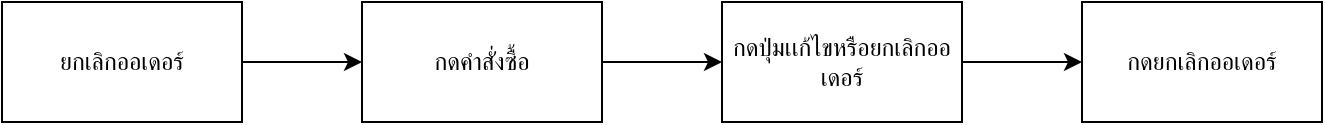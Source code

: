 <mxfile version="20.1.1" type="device"><diagram id="ycnVPX3PJCScYqIG6wJt" name="Page-1"><mxGraphModel dx="868" dy="482" grid="1" gridSize="10" guides="1" tooltips="1" connect="1" arrows="1" fold="1" page="1" pageScale="1" pageWidth="827" pageHeight="1169" math="0" shadow="0"><root><mxCell id="0"/><mxCell id="1" parent="0"/><mxCell id="sGDqJion2xGJbClyk1Ll-5" style="edgeStyle=orthogonalEdgeStyle;rounded=0;orthogonalLoop=1;jettySize=auto;html=1;exitX=1;exitY=0.5;exitDx=0;exitDy=0;entryX=0;entryY=0.5;entryDx=0;entryDy=0;" edge="1" parent="1" source="sGDqJion2xGJbClyk1Ll-1" target="sGDqJion2xGJbClyk1Ll-2"><mxGeometry relative="1" as="geometry"/></mxCell><mxCell id="sGDqJion2xGJbClyk1Ll-1" value="ยกเลิกออเดอร์" style="rounded=0;whiteSpace=wrap;html=1;" vertex="1" parent="1"><mxGeometry x="30" y="230" width="120" height="60" as="geometry"/></mxCell><mxCell id="sGDqJion2xGJbClyk1Ll-6" style="edgeStyle=orthogonalEdgeStyle;rounded=0;orthogonalLoop=1;jettySize=auto;html=1;exitX=1;exitY=0.5;exitDx=0;exitDy=0;" edge="1" parent="1" source="sGDqJion2xGJbClyk1Ll-2" target="sGDqJion2xGJbClyk1Ll-3"><mxGeometry relative="1" as="geometry"/></mxCell><mxCell id="sGDqJion2xGJbClyk1Ll-2" value="กดคำสั่งซื้อ" style="rounded=0;whiteSpace=wrap;html=1;" vertex="1" parent="1"><mxGeometry x="210" y="230" width="120" height="60" as="geometry"/></mxCell><mxCell id="sGDqJion2xGJbClyk1Ll-7" style="edgeStyle=orthogonalEdgeStyle;rounded=0;orthogonalLoop=1;jettySize=auto;html=1;exitX=1;exitY=0.5;exitDx=0;exitDy=0;entryX=0;entryY=0.5;entryDx=0;entryDy=0;" edge="1" parent="1" source="sGDqJion2xGJbClyk1Ll-3" target="sGDqJion2xGJbClyk1Ll-4"><mxGeometry relative="1" as="geometry"/></mxCell><mxCell id="sGDqJion2xGJbClyk1Ll-3" value="กดปุ่มเเก้ไขหรือยกเลิกออเดอร์" style="rounded=0;whiteSpace=wrap;html=1;" vertex="1" parent="1"><mxGeometry x="390" y="230" width="120" height="60" as="geometry"/></mxCell><mxCell id="sGDqJion2xGJbClyk1Ll-4" value="กดยกเลิกออเดอร์" style="rounded=0;whiteSpace=wrap;html=1;" vertex="1" parent="1"><mxGeometry x="570" y="230" width="120" height="60" as="geometry"/></mxCell></root></mxGraphModel></diagram></mxfile>